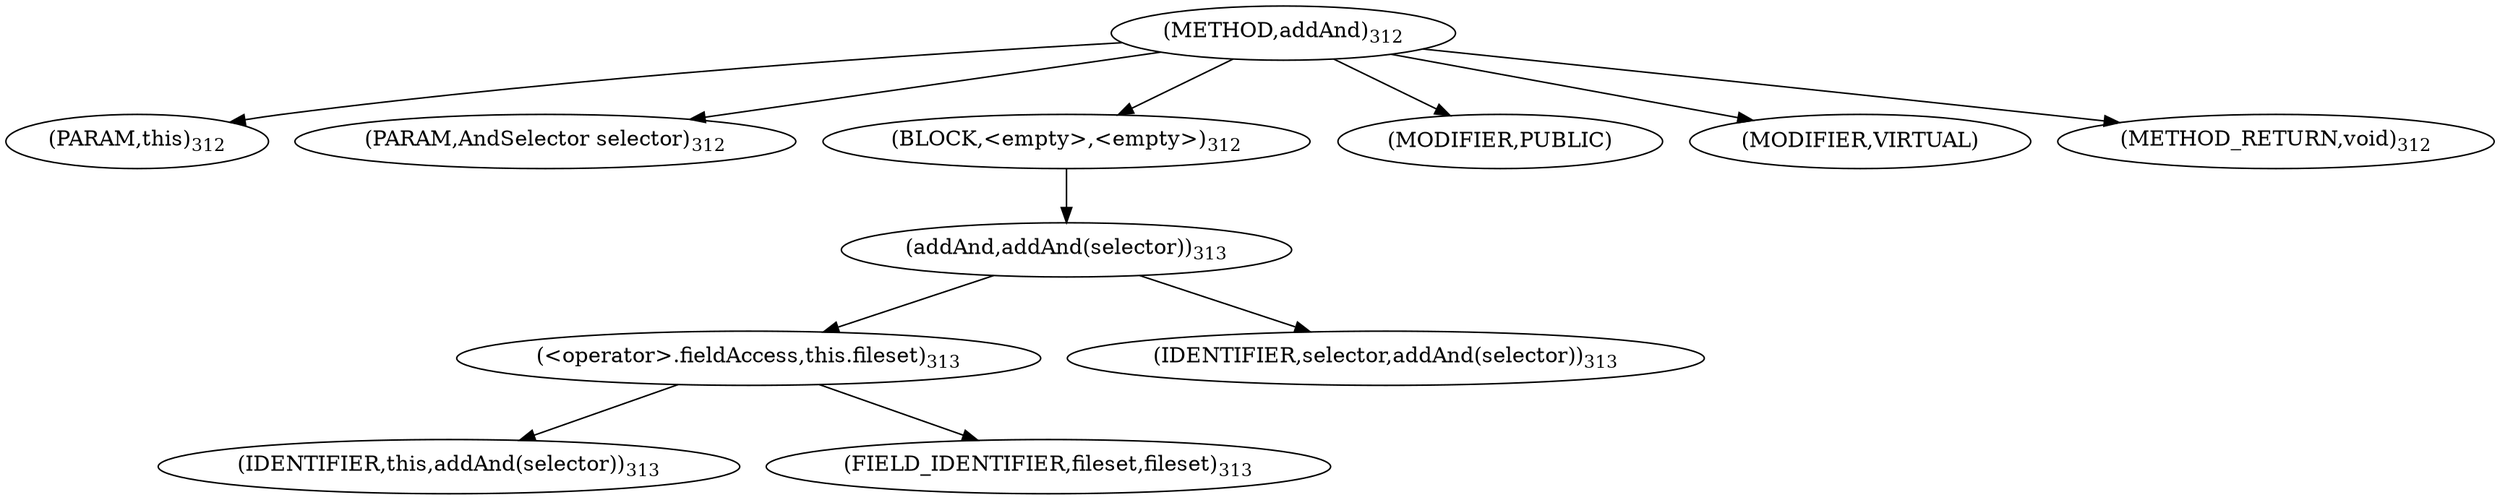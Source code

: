 digraph "addAnd" {  
"406" [label = <(METHOD,addAnd)<SUB>312</SUB>> ]
"407" [label = <(PARAM,this)<SUB>312</SUB>> ]
"408" [label = <(PARAM,AndSelector selector)<SUB>312</SUB>> ]
"409" [label = <(BLOCK,&lt;empty&gt;,&lt;empty&gt;)<SUB>312</SUB>> ]
"410" [label = <(addAnd,addAnd(selector))<SUB>313</SUB>> ]
"411" [label = <(&lt;operator&gt;.fieldAccess,this.fileset)<SUB>313</SUB>> ]
"412" [label = <(IDENTIFIER,this,addAnd(selector))<SUB>313</SUB>> ]
"413" [label = <(FIELD_IDENTIFIER,fileset,fileset)<SUB>313</SUB>> ]
"414" [label = <(IDENTIFIER,selector,addAnd(selector))<SUB>313</SUB>> ]
"415" [label = <(MODIFIER,PUBLIC)> ]
"416" [label = <(MODIFIER,VIRTUAL)> ]
"417" [label = <(METHOD_RETURN,void)<SUB>312</SUB>> ]
  "406" -> "407" 
  "406" -> "408" 
  "406" -> "409" 
  "406" -> "415" 
  "406" -> "416" 
  "406" -> "417" 
  "409" -> "410" 
  "410" -> "411" 
  "410" -> "414" 
  "411" -> "412" 
  "411" -> "413" 
}

